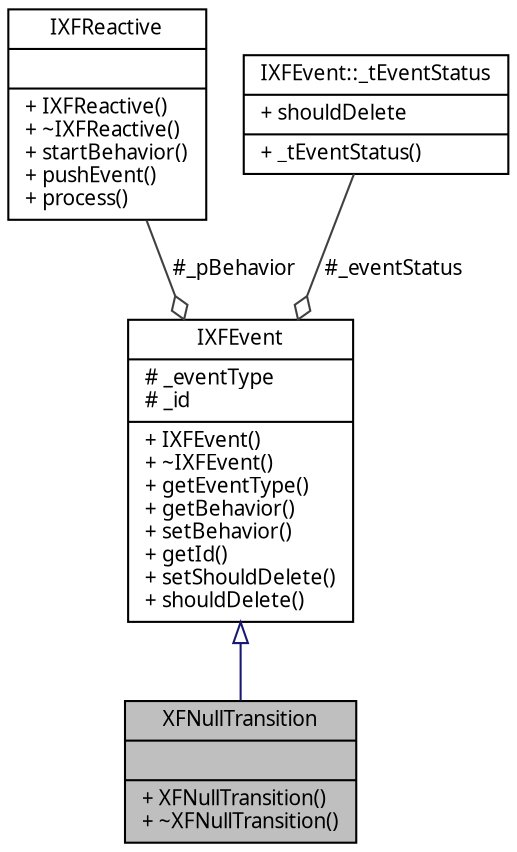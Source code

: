 digraph "XFNullTransition"
{
  edge [fontname="Helvetia.ttf",fontsize="10",labelfontname="Helvetia.ttf",labelfontsize="10"];
  node [fontname="Helvetia.ttf",fontsize="10",shape=record];
  Node2 [label="{XFNullTransition\n||+ XFNullTransition()\l+ ~XFNullTransition()\l}",height=0.2,width=0.4,color="black", fillcolor="grey75", style="filled", fontcolor="black"];
  Node3 -> Node2 [dir="back",color="midnightblue",fontsize="10",style="solid",arrowtail="onormal",fontname="Helvetia.ttf"];
  Node3 [label="{IXFEvent\n|# _eventType\l# _id\l|+ IXFEvent()\l+ ~IXFEvent()\l+ getEventType()\l+ getBehavior()\l+ setBehavior()\l+ getId()\l+ setShouldDelete()\l+ shouldDelete()\l}",height=0.2,width=0.4,color="black", fillcolor="white", style="filled",URL="$class_i_x_f_event.html"];
  Node4 -> Node3 [color="grey25",fontsize="10",style="solid",label=" #_pBehavior" ,arrowhead="odiamond",fontname="Helvetia.ttf"];
  Node4 [label="{IXFReactive\n||+ IXFReactive()\l+ ~IXFReactive()\l+ startBehavior()\l+ pushEvent()\l+ process()\l}",height=0.2,width=0.4,color="black", fillcolor="white", style="filled",URL="$class_i_x_f_reactive.html"];
  Node5 -> Node3 [color="grey25",fontsize="10",style="solid",label=" #_eventStatus" ,arrowhead="odiamond",fontname="Helvetia.ttf"];
  Node5 [label="{IXFEvent::_tEventStatus\n|+ shouldDelete\l|+ _tEventStatus()\l}",height=0.2,width=0.4,color="black", fillcolor="white", style="filled",URL="$struct_i_x_f_event_1_1__t_event_status.html"];
}
